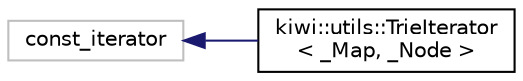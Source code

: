 digraph "Graphical Class Hierarchy"
{
 // LATEX_PDF_SIZE
  edge [fontname="Helvetica",fontsize="10",labelfontname="Helvetica",labelfontsize="10"];
  node [fontname="Helvetica",fontsize="10",shape=record];
  rankdir="LR";
  Node84 [label="const_iterator",height=0.2,width=0.4,color="grey75", fillcolor="white", style="filled",tooltip=" "];
  Node84 -> Node0 [dir="back",color="midnightblue",fontsize="10",style="solid",fontname="Helvetica"];
  Node0 [label="kiwi::utils::TrieIterator\l\< _Map, _Node \>",height=0.2,width=0.4,color="black", fillcolor="white", style="filled",URL="$classkiwi_1_1utils_1_1TrieIterator.html",tooltip=" "];
}
